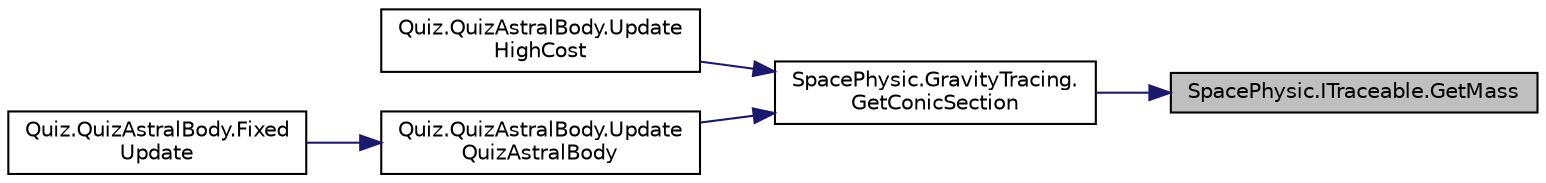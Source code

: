 digraph "SpacePhysic.ITraceable.GetMass"
{
 // INTERACTIVE_SVG=YES
 // LATEX_PDF_SIZE
  edge [fontname="Helvetica",fontsize="10",labelfontname="Helvetica",labelfontsize="10"];
  node [fontname="Helvetica",fontsize="10",shape=record];
  rankdir="RL";
  Node1 [label="SpacePhysic.ITraceable.GetMass",height=0.2,width=0.4,color="black", fillcolor="grey75", style="filled", fontcolor="black",tooltip=" "];
  Node1 -> Node2 [dir="back",color="midnightblue",fontsize="10",style="solid",fontname="Helvetica"];
  Node2 [label="SpacePhysic.GravityTracing.\lGetConicSection",height=0.2,width=0.4,color="black", fillcolor="white", style="filled",URL="$class_space_physic_1_1_gravity_tracing.html#a02741a5f2ab9b583440a9ebba2e2d685",tooltip="获取轨道圆锥曲线"];
  Node2 -> Node3 [dir="back",color="midnightblue",fontsize="10",style="solid",fontname="Helvetica"];
  Node3 [label="Quiz.QuizAstralBody.Update\lHighCost",height=0.2,width=0.4,color="black", fillcolor="white", style="filled",URL="$class_quiz_1_1_quiz_astral_body.html#a41716d9876ed4fb8cbb1913d83982d2d",tooltip="更新独立天体数据"];
  Node2 -> Node4 [dir="back",color="midnightblue",fontsize="10",style="solid",fontname="Helvetica"];
  Node4 [label="Quiz.QuizAstralBody.Update\lQuizAstralBody",height=0.2,width=0.4,color="black", fillcolor="white", style="filled",URL="$class_quiz_1_1_quiz_astral_body.html#a03a56d66cf7a3c2fbbea70a297229e76",tooltip="更新天体数据"];
  Node4 -> Node5 [dir="back",color="midnightblue",fontsize="10",style="solid",fontname="Helvetica"];
  Node5 [label="Quiz.QuizAstralBody.Fixed\lUpdate",height=0.2,width=0.4,color="black", fillcolor="white", style="filled",URL="$class_quiz_1_1_quiz_astral_body.html#a5a3cf8e859c9f5592c2a2c17f3b814a1",tooltip=" "];
}
